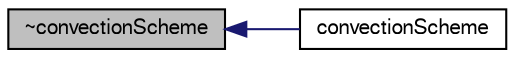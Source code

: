 digraph "~convectionScheme"
{
  bgcolor="transparent";
  edge [fontname="FreeSans",fontsize="10",labelfontname="FreeSans",labelfontsize="10"];
  node [fontname="FreeSans",fontsize="10",shape=record];
  rankdir="LR";
  Node114 [label="~convectionScheme",height=0.2,width=0.4,color="black", fillcolor="grey75", style="filled", fontcolor="black"];
  Node114 -> Node115 [dir="back",color="midnightblue",fontsize="10",style="solid",fontname="FreeSans"];
  Node115 [label="convectionScheme",height=0.2,width=0.4,color="black",URL="$a22442.html#acb5e0b6cf28b01dc5d089da2a9fe46e8",tooltip="Construct from mesh, flux and Istream. "];
}

